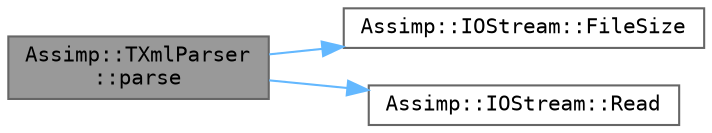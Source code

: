 digraph "Assimp::TXmlParser::parse"
{
 // LATEX_PDF_SIZE
  bgcolor="transparent";
  edge [fontname=Terminal,fontsize=10,labelfontname=Helvetica,labelfontsize=10];
  node [fontname=Terminal,fontsize=10,shape=box,height=0.2,width=0.4];
  rankdir="LR";
  Node1 [label="Assimp::TXmlParser\l::parse",height=0.2,width=0.4,color="gray40", fillcolor="grey60", style="filled", fontcolor="black",tooltip="Will parse an xml-file from a given stream."];
  Node1 -> Node2 [color="steelblue1",style="solid"];
  Node2 [label="Assimp::IOStream::FileSize",height=0.2,width=0.4,color="grey40", fillcolor="white", style="filled",URL="$class_assimp_1_1_i_o_stream.html#aaa01183d197fb714f28d6c611b6fa058",tooltip="Returns filesize Returns the filesize."];
  Node1 -> Node3 [color="steelblue1",style="solid"];
  Node3 [label="Assimp::IOStream::Read",height=0.2,width=0.4,color="grey40", fillcolor="white", style="filled",URL="$class_assimp_1_1_i_o_stream.html#ae376f641020989d61863b9c6f55c7abf",tooltip="Read from the file."];
}
